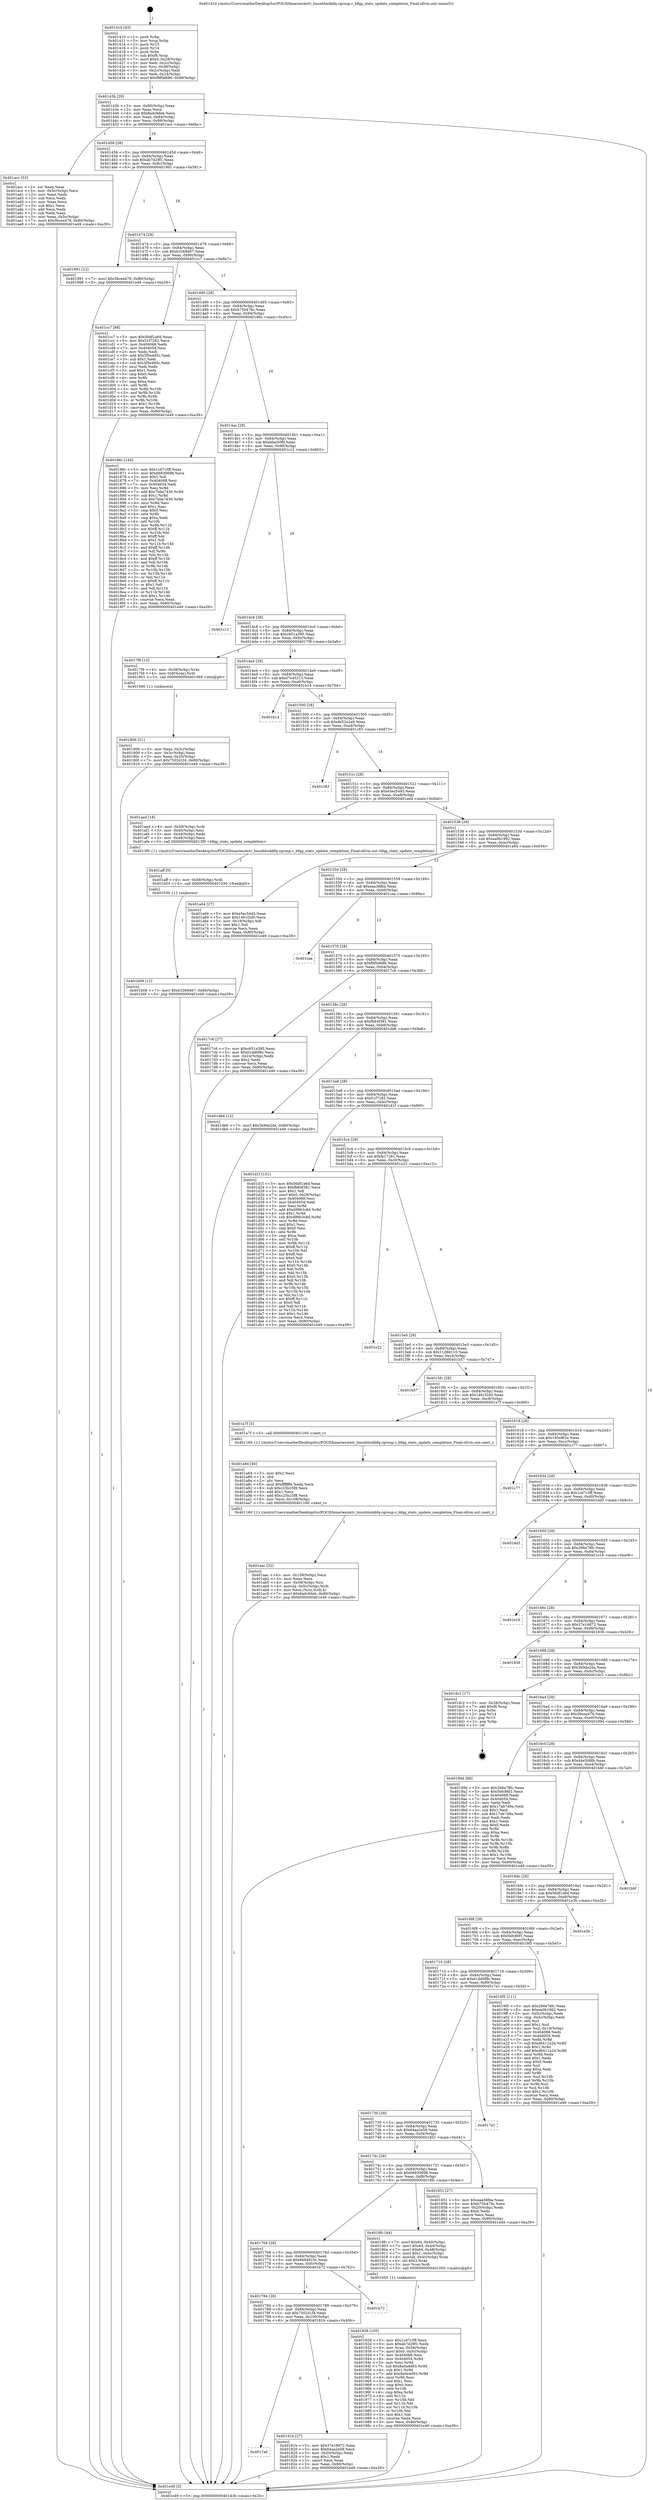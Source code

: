 digraph "0x401410" {
  label = "0x401410 (/mnt/c/Users/mathe/Desktop/tcc/POCII/binaries/extr_linuxblockbfq-cgroup.c_bfqg_stats_update_completion_Final-ollvm.out::main(0))"
  labelloc = "t"
  node[shape=record]

  Entry [label="",width=0.3,height=0.3,shape=circle,fillcolor=black,style=filled]
  "0x40143b" [label="{
     0x40143b [29]\l
     | [instrs]\l
     &nbsp;&nbsp;0x40143b \<+3\>: mov -0x80(%rbp),%eax\l
     &nbsp;&nbsp;0x40143e \<+2\>: mov %eax,%ecx\l
     &nbsp;&nbsp;0x401440 \<+6\>: sub $0x8adc9deb,%ecx\l
     &nbsp;&nbsp;0x401446 \<+6\>: mov %eax,-0x84(%rbp)\l
     &nbsp;&nbsp;0x40144c \<+6\>: mov %ecx,-0x88(%rbp)\l
     &nbsp;&nbsp;0x401452 \<+6\>: je 0000000000401acc \<main+0x6bc\>\l
  }"]
  "0x401acc" [label="{
     0x401acc [33]\l
     | [instrs]\l
     &nbsp;&nbsp;0x401acc \<+2\>: xor %eax,%eax\l
     &nbsp;&nbsp;0x401ace \<+3\>: mov -0x5c(%rbp),%ecx\l
     &nbsp;&nbsp;0x401ad1 \<+2\>: mov %eax,%edx\l
     &nbsp;&nbsp;0x401ad3 \<+2\>: sub %ecx,%edx\l
     &nbsp;&nbsp;0x401ad5 \<+2\>: mov %eax,%ecx\l
     &nbsp;&nbsp;0x401ad7 \<+3\>: sub $0x1,%ecx\l
     &nbsp;&nbsp;0x401ada \<+2\>: add %ecx,%edx\l
     &nbsp;&nbsp;0x401adc \<+2\>: sub %edx,%eax\l
     &nbsp;&nbsp;0x401ade \<+3\>: mov %eax,-0x5c(%rbp)\l
     &nbsp;&nbsp;0x401ae1 \<+7\>: movl $0x3bcea478,-0x80(%rbp)\l
     &nbsp;&nbsp;0x401ae8 \<+5\>: jmp 0000000000401e49 \<main+0xa39\>\l
  }"]
  "0x401458" [label="{
     0x401458 [28]\l
     | [instrs]\l
     &nbsp;&nbsp;0x401458 \<+5\>: jmp 000000000040145d \<main+0x4d\>\l
     &nbsp;&nbsp;0x40145d \<+6\>: mov -0x84(%rbp),%eax\l
     &nbsp;&nbsp;0x401463 \<+5\>: sub $0xab7d29f1,%eax\l
     &nbsp;&nbsp;0x401468 \<+6\>: mov %eax,-0x8c(%rbp)\l
     &nbsp;&nbsp;0x40146e \<+6\>: je 0000000000401991 \<main+0x581\>\l
  }"]
  Exit [label="",width=0.3,height=0.3,shape=circle,fillcolor=black,style=filled,peripheries=2]
  "0x401991" [label="{
     0x401991 [12]\l
     | [instrs]\l
     &nbsp;&nbsp;0x401991 \<+7\>: movl $0x3bcea478,-0x80(%rbp)\l
     &nbsp;&nbsp;0x401998 \<+5\>: jmp 0000000000401e49 \<main+0xa39\>\l
  }"]
  "0x401474" [label="{
     0x401474 [28]\l
     | [instrs]\l
     &nbsp;&nbsp;0x401474 \<+5\>: jmp 0000000000401479 \<main+0x69\>\l
     &nbsp;&nbsp;0x401479 \<+6\>: mov -0x84(%rbp),%eax\l
     &nbsp;&nbsp;0x40147f \<+5\>: sub $0xb3269467,%eax\l
     &nbsp;&nbsp;0x401484 \<+6\>: mov %eax,-0x90(%rbp)\l
     &nbsp;&nbsp;0x40148a \<+6\>: je 0000000000401cc7 \<main+0x8b7\>\l
  }"]
  "0x401b08" [label="{
     0x401b08 [12]\l
     | [instrs]\l
     &nbsp;&nbsp;0x401b08 \<+7\>: movl $0xb3269467,-0x80(%rbp)\l
     &nbsp;&nbsp;0x401b0f \<+5\>: jmp 0000000000401e49 \<main+0xa39\>\l
  }"]
  "0x401cc7" [label="{
     0x401cc7 [88]\l
     | [instrs]\l
     &nbsp;&nbsp;0x401cc7 \<+5\>: mov $0x56df1a6d,%eax\l
     &nbsp;&nbsp;0x401ccc \<+5\>: mov $0x51f7282,%ecx\l
     &nbsp;&nbsp;0x401cd1 \<+7\>: mov 0x404068,%edx\l
     &nbsp;&nbsp;0x401cd8 \<+7\>: mov 0x404054,%esi\l
     &nbsp;&nbsp;0x401cdf \<+2\>: mov %edx,%edi\l
     &nbsp;&nbsp;0x401ce1 \<+6\>: add $0x3f5e495c,%edi\l
     &nbsp;&nbsp;0x401ce7 \<+3\>: sub $0x1,%edi\l
     &nbsp;&nbsp;0x401cea \<+6\>: sub $0x3f5e495c,%edi\l
     &nbsp;&nbsp;0x401cf0 \<+3\>: imul %edi,%edx\l
     &nbsp;&nbsp;0x401cf3 \<+3\>: and $0x1,%edx\l
     &nbsp;&nbsp;0x401cf6 \<+3\>: cmp $0x0,%edx\l
     &nbsp;&nbsp;0x401cf9 \<+4\>: sete %r8b\l
     &nbsp;&nbsp;0x401cfd \<+3\>: cmp $0xa,%esi\l
     &nbsp;&nbsp;0x401d00 \<+4\>: setl %r9b\l
     &nbsp;&nbsp;0x401d04 \<+3\>: mov %r8b,%r10b\l
     &nbsp;&nbsp;0x401d07 \<+3\>: and %r9b,%r10b\l
     &nbsp;&nbsp;0x401d0a \<+3\>: xor %r9b,%r8b\l
     &nbsp;&nbsp;0x401d0d \<+3\>: or %r8b,%r10b\l
     &nbsp;&nbsp;0x401d10 \<+4\>: test $0x1,%r10b\l
     &nbsp;&nbsp;0x401d14 \<+3\>: cmovne %ecx,%eax\l
     &nbsp;&nbsp;0x401d17 \<+3\>: mov %eax,-0x80(%rbp)\l
     &nbsp;&nbsp;0x401d1a \<+5\>: jmp 0000000000401e49 \<main+0xa39\>\l
  }"]
  "0x401490" [label="{
     0x401490 [28]\l
     | [instrs]\l
     &nbsp;&nbsp;0x401490 \<+5\>: jmp 0000000000401495 \<main+0x85\>\l
     &nbsp;&nbsp;0x401495 \<+6\>: mov -0x84(%rbp),%eax\l
     &nbsp;&nbsp;0x40149b \<+5\>: sub $0xb75b478c,%eax\l
     &nbsp;&nbsp;0x4014a0 \<+6\>: mov %eax,-0x94(%rbp)\l
     &nbsp;&nbsp;0x4014a6 \<+6\>: je 000000000040186c \<main+0x45c\>\l
  }"]
  "0x401aff" [label="{
     0x401aff [9]\l
     | [instrs]\l
     &nbsp;&nbsp;0x401aff \<+4\>: mov -0x58(%rbp),%rdi\l
     &nbsp;&nbsp;0x401b03 \<+5\>: call 0000000000401030 \<free@plt\>\l
     | [calls]\l
     &nbsp;&nbsp;0x401030 \{1\} (unknown)\l
  }"]
  "0x40186c" [label="{
     0x40186c [144]\l
     | [instrs]\l
     &nbsp;&nbsp;0x40186c \<+5\>: mov $0x1cd7c3ff,%eax\l
     &nbsp;&nbsp;0x401871 \<+5\>: mov $0x66830698,%ecx\l
     &nbsp;&nbsp;0x401876 \<+2\>: mov $0x1,%dl\l
     &nbsp;&nbsp;0x401878 \<+7\>: mov 0x404068,%esi\l
     &nbsp;&nbsp;0x40187f \<+7\>: mov 0x404054,%edi\l
     &nbsp;&nbsp;0x401886 \<+3\>: mov %esi,%r8d\l
     &nbsp;&nbsp;0x401889 \<+7\>: add $0x7bba7430,%r8d\l
     &nbsp;&nbsp;0x401890 \<+4\>: sub $0x1,%r8d\l
     &nbsp;&nbsp;0x401894 \<+7\>: sub $0x7bba7430,%r8d\l
     &nbsp;&nbsp;0x40189b \<+4\>: imul %r8d,%esi\l
     &nbsp;&nbsp;0x40189f \<+3\>: and $0x1,%esi\l
     &nbsp;&nbsp;0x4018a2 \<+3\>: cmp $0x0,%esi\l
     &nbsp;&nbsp;0x4018a5 \<+4\>: sete %r9b\l
     &nbsp;&nbsp;0x4018a9 \<+3\>: cmp $0xa,%edi\l
     &nbsp;&nbsp;0x4018ac \<+4\>: setl %r10b\l
     &nbsp;&nbsp;0x4018b0 \<+3\>: mov %r9b,%r11b\l
     &nbsp;&nbsp;0x4018b3 \<+4\>: xor $0xff,%r11b\l
     &nbsp;&nbsp;0x4018b7 \<+3\>: mov %r10b,%bl\l
     &nbsp;&nbsp;0x4018ba \<+3\>: xor $0xff,%bl\l
     &nbsp;&nbsp;0x4018bd \<+3\>: xor $0x1,%dl\l
     &nbsp;&nbsp;0x4018c0 \<+3\>: mov %r11b,%r14b\l
     &nbsp;&nbsp;0x4018c3 \<+4\>: and $0xff,%r14b\l
     &nbsp;&nbsp;0x4018c7 \<+3\>: and %dl,%r9b\l
     &nbsp;&nbsp;0x4018ca \<+3\>: mov %bl,%r15b\l
     &nbsp;&nbsp;0x4018cd \<+4\>: and $0xff,%r15b\l
     &nbsp;&nbsp;0x4018d1 \<+3\>: and %dl,%r10b\l
     &nbsp;&nbsp;0x4018d4 \<+3\>: or %r9b,%r14b\l
     &nbsp;&nbsp;0x4018d7 \<+3\>: or %r10b,%r15b\l
     &nbsp;&nbsp;0x4018da \<+3\>: xor %r15b,%r14b\l
     &nbsp;&nbsp;0x4018dd \<+3\>: or %bl,%r11b\l
     &nbsp;&nbsp;0x4018e0 \<+4\>: xor $0xff,%r11b\l
     &nbsp;&nbsp;0x4018e4 \<+3\>: or $0x1,%dl\l
     &nbsp;&nbsp;0x4018e7 \<+3\>: and %dl,%r11b\l
     &nbsp;&nbsp;0x4018ea \<+3\>: or %r11b,%r14b\l
     &nbsp;&nbsp;0x4018ed \<+4\>: test $0x1,%r14b\l
     &nbsp;&nbsp;0x4018f1 \<+3\>: cmovne %ecx,%eax\l
     &nbsp;&nbsp;0x4018f4 \<+3\>: mov %eax,-0x80(%rbp)\l
     &nbsp;&nbsp;0x4018f7 \<+5\>: jmp 0000000000401e49 \<main+0xa39\>\l
  }"]
  "0x4014ac" [label="{
     0x4014ac [28]\l
     | [instrs]\l
     &nbsp;&nbsp;0x4014ac \<+5\>: jmp 00000000004014b1 \<main+0xa1\>\l
     &nbsp;&nbsp;0x4014b1 \<+6\>: mov -0x84(%rbp),%eax\l
     &nbsp;&nbsp;0x4014b7 \<+5\>: sub $0xbfae506f,%eax\l
     &nbsp;&nbsp;0x4014bc \<+6\>: mov %eax,-0x98(%rbp)\l
     &nbsp;&nbsp;0x4014c2 \<+6\>: je 0000000000401c12 \<main+0x802\>\l
  }"]
  "0x401aac" [label="{
     0x401aac [32]\l
     | [instrs]\l
     &nbsp;&nbsp;0x401aac \<+6\>: mov -0x108(%rbp),%ecx\l
     &nbsp;&nbsp;0x401ab2 \<+3\>: imul %eax,%ecx\l
     &nbsp;&nbsp;0x401ab5 \<+4\>: mov -0x58(%rbp),%rsi\l
     &nbsp;&nbsp;0x401ab9 \<+4\>: movslq -0x5c(%rbp),%rdi\l
     &nbsp;&nbsp;0x401abd \<+3\>: mov %ecx,(%rsi,%rdi,4)\l
     &nbsp;&nbsp;0x401ac0 \<+7\>: movl $0x8adc9deb,-0x80(%rbp)\l
     &nbsp;&nbsp;0x401ac7 \<+5\>: jmp 0000000000401e49 \<main+0xa39\>\l
  }"]
  "0x401c12" [label="{
     0x401c12\l
  }", style=dashed]
  "0x4014c8" [label="{
     0x4014c8 [28]\l
     | [instrs]\l
     &nbsp;&nbsp;0x4014c8 \<+5\>: jmp 00000000004014cd \<main+0xbd\>\l
     &nbsp;&nbsp;0x4014cd \<+6\>: mov -0x84(%rbp),%eax\l
     &nbsp;&nbsp;0x4014d3 \<+5\>: sub $0xc651a395,%eax\l
     &nbsp;&nbsp;0x4014d8 \<+6\>: mov %eax,-0x9c(%rbp)\l
     &nbsp;&nbsp;0x4014de \<+6\>: je 00000000004017f9 \<main+0x3e9\>\l
  }"]
  "0x401a84" [label="{
     0x401a84 [40]\l
     | [instrs]\l
     &nbsp;&nbsp;0x401a84 \<+5\>: mov $0x2,%ecx\l
     &nbsp;&nbsp;0x401a89 \<+1\>: cltd\l
     &nbsp;&nbsp;0x401a8a \<+2\>: idiv %ecx\l
     &nbsp;&nbsp;0x401a8c \<+6\>: imul $0xfffffffe,%edx,%ecx\l
     &nbsp;&nbsp;0x401a92 \<+6\>: sub $0xc25b25f8,%ecx\l
     &nbsp;&nbsp;0x401a98 \<+3\>: add $0x1,%ecx\l
     &nbsp;&nbsp;0x401a9b \<+6\>: add $0xc25b25f8,%ecx\l
     &nbsp;&nbsp;0x401aa1 \<+6\>: mov %ecx,-0x108(%rbp)\l
     &nbsp;&nbsp;0x401aa7 \<+5\>: call 0000000000401160 \<next_i\>\l
     | [calls]\l
     &nbsp;&nbsp;0x401160 \{1\} (/mnt/c/Users/mathe/Desktop/tcc/POCII/binaries/extr_linuxblockbfq-cgroup.c_bfqg_stats_update_completion_Final-ollvm.out::next_i)\l
  }"]
  "0x4017f9" [label="{
     0x4017f9 [13]\l
     | [instrs]\l
     &nbsp;&nbsp;0x4017f9 \<+4\>: mov -0x38(%rbp),%rax\l
     &nbsp;&nbsp;0x4017fd \<+4\>: mov 0x8(%rax),%rdi\l
     &nbsp;&nbsp;0x401801 \<+5\>: call 0000000000401060 \<atoi@plt\>\l
     | [calls]\l
     &nbsp;&nbsp;0x401060 \{1\} (unknown)\l
  }"]
  "0x4014e4" [label="{
     0x4014e4 [28]\l
     | [instrs]\l
     &nbsp;&nbsp;0x4014e4 \<+5\>: jmp 00000000004014e9 \<main+0xd9\>\l
     &nbsp;&nbsp;0x4014e9 \<+6\>: mov -0x84(%rbp),%eax\l
     &nbsp;&nbsp;0x4014ef \<+5\>: sub $0xd7e45213,%eax\l
     &nbsp;&nbsp;0x4014f4 \<+6\>: mov %eax,-0xa0(%rbp)\l
     &nbsp;&nbsp;0x4014fa \<+6\>: je 0000000000401b14 \<main+0x704\>\l
  }"]
  "0x401928" [label="{
     0x401928 [105]\l
     | [instrs]\l
     &nbsp;&nbsp;0x401928 \<+5\>: mov $0x1cd7c3ff,%ecx\l
     &nbsp;&nbsp;0x40192d \<+5\>: mov $0xab7d29f1,%edx\l
     &nbsp;&nbsp;0x401932 \<+4\>: mov %rax,-0x58(%rbp)\l
     &nbsp;&nbsp;0x401936 \<+7\>: movl $0x0,-0x5c(%rbp)\l
     &nbsp;&nbsp;0x40193d \<+7\>: mov 0x404068,%esi\l
     &nbsp;&nbsp;0x401944 \<+8\>: mov 0x404054,%r8d\l
     &nbsp;&nbsp;0x40194c \<+3\>: mov %esi,%r9d\l
     &nbsp;&nbsp;0x40194f \<+7\>: sub $0x8a0a4d93,%r9d\l
     &nbsp;&nbsp;0x401956 \<+4\>: sub $0x1,%r9d\l
     &nbsp;&nbsp;0x40195a \<+7\>: add $0x8a0a4d93,%r9d\l
     &nbsp;&nbsp;0x401961 \<+4\>: imul %r9d,%esi\l
     &nbsp;&nbsp;0x401965 \<+3\>: and $0x1,%esi\l
     &nbsp;&nbsp;0x401968 \<+3\>: cmp $0x0,%esi\l
     &nbsp;&nbsp;0x40196b \<+4\>: sete %r10b\l
     &nbsp;&nbsp;0x40196f \<+4\>: cmp $0xa,%r8d\l
     &nbsp;&nbsp;0x401973 \<+4\>: setl %r11b\l
     &nbsp;&nbsp;0x401977 \<+3\>: mov %r10b,%bl\l
     &nbsp;&nbsp;0x40197a \<+3\>: and %r11b,%bl\l
     &nbsp;&nbsp;0x40197d \<+3\>: xor %r11b,%r10b\l
     &nbsp;&nbsp;0x401980 \<+3\>: or %r10b,%bl\l
     &nbsp;&nbsp;0x401983 \<+3\>: test $0x1,%bl\l
     &nbsp;&nbsp;0x401986 \<+3\>: cmovne %edx,%ecx\l
     &nbsp;&nbsp;0x401989 \<+3\>: mov %ecx,-0x80(%rbp)\l
     &nbsp;&nbsp;0x40198c \<+5\>: jmp 0000000000401e49 \<main+0xa39\>\l
  }"]
  "0x401b14" [label="{
     0x401b14\l
  }", style=dashed]
  "0x401500" [label="{
     0x401500 [28]\l
     | [instrs]\l
     &nbsp;&nbsp;0x401500 \<+5\>: jmp 0000000000401505 \<main+0xf5\>\l
     &nbsp;&nbsp;0x401505 \<+6\>: mov -0x84(%rbp),%eax\l
     &nbsp;&nbsp;0x40150b \<+5\>: sub $0xde52a2a9,%eax\l
     &nbsp;&nbsp;0x401510 \<+6\>: mov %eax,-0xa4(%rbp)\l
     &nbsp;&nbsp;0x401516 \<+6\>: je 0000000000401c83 \<main+0x873\>\l
  }"]
  "0x4017a0" [label="{
     0x4017a0\l
  }", style=dashed]
  "0x401c83" [label="{
     0x401c83\l
  }", style=dashed]
  "0x40151c" [label="{
     0x40151c [28]\l
     | [instrs]\l
     &nbsp;&nbsp;0x40151c \<+5\>: jmp 0000000000401521 \<main+0x111\>\l
     &nbsp;&nbsp;0x401521 \<+6\>: mov -0x84(%rbp),%eax\l
     &nbsp;&nbsp;0x401527 \<+5\>: sub $0xe5ec5445,%eax\l
     &nbsp;&nbsp;0x40152c \<+6\>: mov %eax,-0xa8(%rbp)\l
     &nbsp;&nbsp;0x401532 \<+6\>: je 0000000000401aed \<main+0x6dd\>\l
  }"]
  "0x40181b" [label="{
     0x40181b [27]\l
     | [instrs]\l
     &nbsp;&nbsp;0x40181b \<+5\>: mov $0x37e16872,%eax\l
     &nbsp;&nbsp;0x401820 \<+5\>: mov $0x64aa2e58,%ecx\l
     &nbsp;&nbsp;0x401825 \<+3\>: mov -0x20(%rbp),%edx\l
     &nbsp;&nbsp;0x401828 \<+3\>: cmp $0x1,%edx\l
     &nbsp;&nbsp;0x40182b \<+3\>: cmovl %ecx,%eax\l
     &nbsp;&nbsp;0x40182e \<+3\>: mov %eax,-0x80(%rbp)\l
     &nbsp;&nbsp;0x401831 \<+5\>: jmp 0000000000401e49 \<main+0xa39\>\l
  }"]
  "0x401aed" [label="{
     0x401aed [18]\l
     | [instrs]\l
     &nbsp;&nbsp;0x401aed \<+4\>: mov -0x58(%rbp),%rdi\l
     &nbsp;&nbsp;0x401af1 \<+3\>: mov -0x40(%rbp),%esi\l
     &nbsp;&nbsp;0x401af4 \<+3\>: mov -0x44(%rbp),%edx\l
     &nbsp;&nbsp;0x401af7 \<+3\>: mov -0x48(%rbp),%ecx\l
     &nbsp;&nbsp;0x401afa \<+5\>: call 00000000004013f0 \<bfqg_stats_update_completion\>\l
     | [calls]\l
     &nbsp;&nbsp;0x4013f0 \{1\} (/mnt/c/Users/mathe/Desktop/tcc/POCII/binaries/extr_linuxblockbfq-cgroup.c_bfqg_stats_update_completion_Final-ollvm.out::bfqg_stats_update_completion)\l
  }"]
  "0x401538" [label="{
     0x401538 [28]\l
     | [instrs]\l
     &nbsp;&nbsp;0x401538 \<+5\>: jmp 000000000040153d \<main+0x12d\>\l
     &nbsp;&nbsp;0x40153d \<+6\>: mov -0x84(%rbp),%eax\l
     &nbsp;&nbsp;0x401543 \<+5\>: sub $0xea0b1992,%eax\l
     &nbsp;&nbsp;0x401548 \<+6\>: mov %eax,-0xac(%rbp)\l
     &nbsp;&nbsp;0x40154e \<+6\>: je 0000000000401a64 \<main+0x654\>\l
  }"]
  "0x401784" [label="{
     0x401784 [28]\l
     | [instrs]\l
     &nbsp;&nbsp;0x401784 \<+5\>: jmp 0000000000401789 \<main+0x379\>\l
     &nbsp;&nbsp;0x401789 \<+6\>: mov -0x84(%rbp),%eax\l
     &nbsp;&nbsp;0x40178f \<+5\>: sub $0x7502d1f4,%eax\l
     &nbsp;&nbsp;0x401794 \<+6\>: mov %eax,-0x100(%rbp)\l
     &nbsp;&nbsp;0x40179a \<+6\>: je 000000000040181b \<main+0x40b\>\l
  }"]
  "0x401a64" [label="{
     0x401a64 [27]\l
     | [instrs]\l
     &nbsp;&nbsp;0x401a64 \<+5\>: mov $0xe5ec5445,%eax\l
     &nbsp;&nbsp;0x401a69 \<+5\>: mov $0x1461f2d0,%ecx\l
     &nbsp;&nbsp;0x401a6e \<+3\>: mov -0x19(%rbp),%dl\l
     &nbsp;&nbsp;0x401a71 \<+3\>: test $0x1,%dl\l
     &nbsp;&nbsp;0x401a74 \<+3\>: cmovne %ecx,%eax\l
     &nbsp;&nbsp;0x401a77 \<+3\>: mov %eax,-0x80(%rbp)\l
     &nbsp;&nbsp;0x401a7a \<+5\>: jmp 0000000000401e49 \<main+0xa39\>\l
  }"]
  "0x401554" [label="{
     0x401554 [28]\l
     | [instrs]\l
     &nbsp;&nbsp;0x401554 \<+5\>: jmp 0000000000401559 \<main+0x149\>\l
     &nbsp;&nbsp;0x401559 \<+6\>: mov -0x84(%rbp),%eax\l
     &nbsp;&nbsp;0x40155f \<+5\>: sub $0xeaa38fba,%eax\l
     &nbsp;&nbsp;0x401564 \<+6\>: mov %eax,-0xb0(%rbp)\l
     &nbsp;&nbsp;0x40156a \<+6\>: je 0000000000401caa \<main+0x89a\>\l
  }"]
  "0x401b72" [label="{
     0x401b72\l
  }", style=dashed]
  "0x401caa" [label="{
     0x401caa\l
  }", style=dashed]
  "0x401570" [label="{
     0x401570 [28]\l
     | [instrs]\l
     &nbsp;&nbsp;0x401570 \<+5\>: jmp 0000000000401575 \<main+0x165\>\l
     &nbsp;&nbsp;0x401575 \<+6\>: mov -0x84(%rbp),%eax\l
     &nbsp;&nbsp;0x40157b \<+5\>: sub $0xf9f0d686,%eax\l
     &nbsp;&nbsp;0x401580 \<+6\>: mov %eax,-0xb4(%rbp)\l
     &nbsp;&nbsp;0x401586 \<+6\>: je 00000000004017c6 \<main+0x3b6\>\l
  }"]
  "0x401768" [label="{
     0x401768 [28]\l
     | [instrs]\l
     &nbsp;&nbsp;0x401768 \<+5\>: jmp 000000000040176d \<main+0x35d\>\l
     &nbsp;&nbsp;0x40176d \<+6\>: mov -0x84(%rbp),%eax\l
     &nbsp;&nbsp;0x401773 \<+5\>: sub $0x6b04910c,%eax\l
     &nbsp;&nbsp;0x401778 \<+6\>: mov %eax,-0xfc(%rbp)\l
     &nbsp;&nbsp;0x40177e \<+6\>: je 0000000000401b72 \<main+0x762\>\l
  }"]
  "0x4017c6" [label="{
     0x4017c6 [27]\l
     | [instrs]\l
     &nbsp;&nbsp;0x4017c6 \<+5\>: mov $0xc651a395,%eax\l
     &nbsp;&nbsp;0x4017cb \<+5\>: mov $0x61dd0f8c,%ecx\l
     &nbsp;&nbsp;0x4017d0 \<+3\>: mov -0x24(%rbp),%edx\l
     &nbsp;&nbsp;0x4017d3 \<+3\>: cmp $0x2,%edx\l
     &nbsp;&nbsp;0x4017d6 \<+3\>: cmovne %ecx,%eax\l
     &nbsp;&nbsp;0x4017d9 \<+3\>: mov %eax,-0x80(%rbp)\l
     &nbsp;&nbsp;0x4017dc \<+5\>: jmp 0000000000401e49 \<main+0xa39\>\l
  }"]
  "0x40158c" [label="{
     0x40158c [28]\l
     | [instrs]\l
     &nbsp;&nbsp;0x40158c \<+5\>: jmp 0000000000401591 \<main+0x181\>\l
     &nbsp;&nbsp;0x401591 \<+6\>: mov -0x84(%rbp),%eax\l
     &nbsp;&nbsp;0x401597 \<+5\>: sub $0xfb64f381,%eax\l
     &nbsp;&nbsp;0x40159c \<+6\>: mov %eax,-0xb8(%rbp)\l
     &nbsp;&nbsp;0x4015a2 \<+6\>: je 0000000000401db6 \<main+0x9a6\>\l
  }"]
  "0x401e49" [label="{
     0x401e49 [5]\l
     | [instrs]\l
     &nbsp;&nbsp;0x401e49 \<+5\>: jmp 000000000040143b \<main+0x2b\>\l
  }"]
  "0x401410" [label="{
     0x401410 [43]\l
     | [instrs]\l
     &nbsp;&nbsp;0x401410 \<+1\>: push %rbp\l
     &nbsp;&nbsp;0x401411 \<+3\>: mov %rsp,%rbp\l
     &nbsp;&nbsp;0x401414 \<+2\>: push %r15\l
     &nbsp;&nbsp;0x401416 \<+2\>: push %r14\l
     &nbsp;&nbsp;0x401418 \<+1\>: push %rbx\l
     &nbsp;&nbsp;0x401419 \<+7\>: sub $0xf8,%rsp\l
     &nbsp;&nbsp;0x401420 \<+7\>: movl $0x0,-0x28(%rbp)\l
     &nbsp;&nbsp;0x401427 \<+3\>: mov %edi,-0x2c(%rbp)\l
     &nbsp;&nbsp;0x40142a \<+4\>: mov %rsi,-0x38(%rbp)\l
     &nbsp;&nbsp;0x40142e \<+3\>: mov -0x2c(%rbp),%edi\l
     &nbsp;&nbsp;0x401431 \<+3\>: mov %edi,-0x24(%rbp)\l
     &nbsp;&nbsp;0x401434 \<+7\>: movl $0xf9f0d686,-0x80(%rbp)\l
  }"]
  "0x401806" [label="{
     0x401806 [21]\l
     | [instrs]\l
     &nbsp;&nbsp;0x401806 \<+3\>: mov %eax,-0x3c(%rbp)\l
     &nbsp;&nbsp;0x401809 \<+3\>: mov -0x3c(%rbp),%eax\l
     &nbsp;&nbsp;0x40180c \<+3\>: mov %eax,-0x20(%rbp)\l
     &nbsp;&nbsp;0x40180f \<+7\>: movl $0x7502d1f4,-0x80(%rbp)\l
     &nbsp;&nbsp;0x401816 \<+5\>: jmp 0000000000401e49 \<main+0xa39\>\l
  }"]
  "0x4018fc" [label="{
     0x4018fc [44]\l
     | [instrs]\l
     &nbsp;&nbsp;0x4018fc \<+7\>: movl $0x64,-0x40(%rbp)\l
     &nbsp;&nbsp;0x401903 \<+7\>: movl $0x64,-0x44(%rbp)\l
     &nbsp;&nbsp;0x40190a \<+7\>: movl $0x64,-0x48(%rbp)\l
     &nbsp;&nbsp;0x401911 \<+7\>: movl $0x1,-0x4c(%rbp)\l
     &nbsp;&nbsp;0x401918 \<+4\>: movslq -0x4c(%rbp),%rax\l
     &nbsp;&nbsp;0x40191c \<+4\>: shl $0x2,%rax\l
     &nbsp;&nbsp;0x401920 \<+3\>: mov %rax,%rdi\l
     &nbsp;&nbsp;0x401923 \<+5\>: call 0000000000401050 \<malloc@plt\>\l
     | [calls]\l
     &nbsp;&nbsp;0x401050 \{1\} (unknown)\l
  }"]
  "0x401db6" [label="{
     0x401db6 [12]\l
     | [instrs]\l
     &nbsp;&nbsp;0x401db6 \<+7\>: movl $0x3b9da2da,-0x80(%rbp)\l
     &nbsp;&nbsp;0x401dbd \<+5\>: jmp 0000000000401e49 \<main+0xa39\>\l
  }"]
  "0x4015a8" [label="{
     0x4015a8 [28]\l
     | [instrs]\l
     &nbsp;&nbsp;0x4015a8 \<+5\>: jmp 00000000004015ad \<main+0x19d\>\l
     &nbsp;&nbsp;0x4015ad \<+6\>: mov -0x84(%rbp),%eax\l
     &nbsp;&nbsp;0x4015b3 \<+5\>: sub $0x51f7282,%eax\l
     &nbsp;&nbsp;0x4015b8 \<+6\>: mov %eax,-0xbc(%rbp)\l
     &nbsp;&nbsp;0x4015be \<+6\>: je 0000000000401d1f \<main+0x90f\>\l
  }"]
  "0x40174c" [label="{
     0x40174c [28]\l
     | [instrs]\l
     &nbsp;&nbsp;0x40174c \<+5\>: jmp 0000000000401751 \<main+0x341\>\l
     &nbsp;&nbsp;0x401751 \<+6\>: mov -0x84(%rbp),%eax\l
     &nbsp;&nbsp;0x401757 \<+5\>: sub $0x66830698,%eax\l
     &nbsp;&nbsp;0x40175c \<+6\>: mov %eax,-0xf8(%rbp)\l
     &nbsp;&nbsp;0x401762 \<+6\>: je 00000000004018fc \<main+0x4ec\>\l
  }"]
  "0x401d1f" [label="{
     0x401d1f [151]\l
     | [instrs]\l
     &nbsp;&nbsp;0x401d1f \<+5\>: mov $0x56df1a6d,%eax\l
     &nbsp;&nbsp;0x401d24 \<+5\>: mov $0xfb64f381,%ecx\l
     &nbsp;&nbsp;0x401d29 \<+2\>: mov $0x1,%dl\l
     &nbsp;&nbsp;0x401d2b \<+7\>: movl $0x0,-0x28(%rbp)\l
     &nbsp;&nbsp;0x401d32 \<+7\>: mov 0x404068,%esi\l
     &nbsp;&nbsp;0x401d39 \<+7\>: mov 0x404054,%edi\l
     &nbsp;&nbsp;0x401d40 \<+3\>: mov %esi,%r8d\l
     &nbsp;&nbsp;0x401d43 \<+7\>: add $0xd99b3c8d,%r8d\l
     &nbsp;&nbsp;0x401d4a \<+4\>: sub $0x1,%r8d\l
     &nbsp;&nbsp;0x401d4e \<+7\>: sub $0xd99b3c8d,%r8d\l
     &nbsp;&nbsp;0x401d55 \<+4\>: imul %r8d,%esi\l
     &nbsp;&nbsp;0x401d59 \<+3\>: and $0x1,%esi\l
     &nbsp;&nbsp;0x401d5c \<+3\>: cmp $0x0,%esi\l
     &nbsp;&nbsp;0x401d5f \<+4\>: sete %r9b\l
     &nbsp;&nbsp;0x401d63 \<+3\>: cmp $0xa,%edi\l
     &nbsp;&nbsp;0x401d66 \<+4\>: setl %r10b\l
     &nbsp;&nbsp;0x401d6a \<+3\>: mov %r9b,%r11b\l
     &nbsp;&nbsp;0x401d6d \<+4\>: xor $0xff,%r11b\l
     &nbsp;&nbsp;0x401d71 \<+3\>: mov %r10b,%bl\l
     &nbsp;&nbsp;0x401d74 \<+3\>: xor $0xff,%bl\l
     &nbsp;&nbsp;0x401d77 \<+3\>: xor $0x0,%dl\l
     &nbsp;&nbsp;0x401d7a \<+3\>: mov %r11b,%r14b\l
     &nbsp;&nbsp;0x401d7d \<+4\>: and $0x0,%r14b\l
     &nbsp;&nbsp;0x401d81 \<+3\>: and %dl,%r9b\l
     &nbsp;&nbsp;0x401d84 \<+3\>: mov %bl,%r15b\l
     &nbsp;&nbsp;0x401d87 \<+4\>: and $0x0,%r15b\l
     &nbsp;&nbsp;0x401d8b \<+3\>: and %dl,%r10b\l
     &nbsp;&nbsp;0x401d8e \<+3\>: or %r9b,%r14b\l
     &nbsp;&nbsp;0x401d91 \<+3\>: or %r10b,%r15b\l
     &nbsp;&nbsp;0x401d94 \<+3\>: xor %r15b,%r14b\l
     &nbsp;&nbsp;0x401d97 \<+3\>: or %bl,%r11b\l
     &nbsp;&nbsp;0x401d9a \<+4\>: xor $0xff,%r11b\l
     &nbsp;&nbsp;0x401d9e \<+3\>: or $0x0,%dl\l
     &nbsp;&nbsp;0x401da1 \<+3\>: and %dl,%r11b\l
     &nbsp;&nbsp;0x401da4 \<+3\>: or %r11b,%r14b\l
     &nbsp;&nbsp;0x401da7 \<+4\>: test $0x1,%r14b\l
     &nbsp;&nbsp;0x401dab \<+3\>: cmovne %ecx,%eax\l
     &nbsp;&nbsp;0x401dae \<+3\>: mov %eax,-0x80(%rbp)\l
     &nbsp;&nbsp;0x401db1 \<+5\>: jmp 0000000000401e49 \<main+0xa39\>\l
  }"]
  "0x4015c4" [label="{
     0x4015c4 [28]\l
     | [instrs]\l
     &nbsp;&nbsp;0x4015c4 \<+5\>: jmp 00000000004015c9 \<main+0x1b9\>\l
     &nbsp;&nbsp;0x4015c9 \<+6\>: mov -0x84(%rbp),%eax\l
     &nbsp;&nbsp;0x4015cf \<+5\>: sub $0xfe17261,%eax\l
     &nbsp;&nbsp;0x4015d4 \<+6\>: mov %eax,-0xc0(%rbp)\l
     &nbsp;&nbsp;0x4015da \<+6\>: je 0000000000401e22 \<main+0xa12\>\l
  }"]
  "0x401851" [label="{
     0x401851 [27]\l
     | [instrs]\l
     &nbsp;&nbsp;0x401851 \<+5\>: mov $0xeaa38fba,%eax\l
     &nbsp;&nbsp;0x401856 \<+5\>: mov $0xb75b478c,%ecx\l
     &nbsp;&nbsp;0x40185b \<+3\>: mov -0x20(%rbp),%edx\l
     &nbsp;&nbsp;0x40185e \<+3\>: cmp $0x0,%edx\l
     &nbsp;&nbsp;0x401861 \<+3\>: cmove %ecx,%eax\l
     &nbsp;&nbsp;0x401864 \<+3\>: mov %eax,-0x80(%rbp)\l
     &nbsp;&nbsp;0x401867 \<+5\>: jmp 0000000000401e49 \<main+0xa39\>\l
  }"]
  "0x401e22" [label="{
     0x401e22\l
  }", style=dashed]
  "0x4015e0" [label="{
     0x4015e0 [28]\l
     | [instrs]\l
     &nbsp;&nbsp;0x4015e0 \<+5\>: jmp 00000000004015e5 \<main+0x1d5\>\l
     &nbsp;&nbsp;0x4015e5 \<+6\>: mov -0x84(%rbp),%eax\l
     &nbsp;&nbsp;0x4015eb \<+5\>: sub $0x11d66110,%eax\l
     &nbsp;&nbsp;0x4015f0 \<+6\>: mov %eax,-0xc4(%rbp)\l
     &nbsp;&nbsp;0x4015f6 \<+6\>: je 0000000000401b57 \<main+0x747\>\l
  }"]
  "0x401730" [label="{
     0x401730 [28]\l
     | [instrs]\l
     &nbsp;&nbsp;0x401730 \<+5\>: jmp 0000000000401735 \<main+0x325\>\l
     &nbsp;&nbsp;0x401735 \<+6\>: mov -0x84(%rbp),%eax\l
     &nbsp;&nbsp;0x40173b \<+5\>: sub $0x64aa2e58,%eax\l
     &nbsp;&nbsp;0x401740 \<+6\>: mov %eax,-0xf4(%rbp)\l
     &nbsp;&nbsp;0x401746 \<+6\>: je 0000000000401851 \<main+0x441\>\l
  }"]
  "0x401b57" [label="{
     0x401b57\l
  }", style=dashed]
  "0x4015fc" [label="{
     0x4015fc [28]\l
     | [instrs]\l
     &nbsp;&nbsp;0x4015fc \<+5\>: jmp 0000000000401601 \<main+0x1f1\>\l
     &nbsp;&nbsp;0x401601 \<+6\>: mov -0x84(%rbp),%eax\l
     &nbsp;&nbsp;0x401607 \<+5\>: sub $0x1461f2d0,%eax\l
     &nbsp;&nbsp;0x40160c \<+6\>: mov %eax,-0xc8(%rbp)\l
     &nbsp;&nbsp;0x401612 \<+6\>: je 0000000000401a7f \<main+0x66f\>\l
  }"]
  "0x4017e1" [label="{
     0x4017e1\l
  }", style=dashed]
  "0x401a7f" [label="{
     0x401a7f [5]\l
     | [instrs]\l
     &nbsp;&nbsp;0x401a7f \<+5\>: call 0000000000401160 \<next_i\>\l
     | [calls]\l
     &nbsp;&nbsp;0x401160 \{1\} (/mnt/c/Users/mathe/Desktop/tcc/POCII/binaries/extr_linuxblockbfq-cgroup.c_bfqg_stats_update_completion_Final-ollvm.out::next_i)\l
  }"]
  "0x401618" [label="{
     0x401618 [28]\l
     | [instrs]\l
     &nbsp;&nbsp;0x401618 \<+5\>: jmp 000000000040161d \<main+0x20d\>\l
     &nbsp;&nbsp;0x40161d \<+6\>: mov -0x84(%rbp),%eax\l
     &nbsp;&nbsp;0x401623 \<+5\>: sub $0x195ef62e,%eax\l
     &nbsp;&nbsp;0x401628 \<+6\>: mov %eax,-0xcc(%rbp)\l
     &nbsp;&nbsp;0x40162e \<+6\>: je 0000000000401c77 \<main+0x867\>\l
  }"]
  "0x401714" [label="{
     0x401714 [28]\l
     | [instrs]\l
     &nbsp;&nbsp;0x401714 \<+5\>: jmp 0000000000401719 \<main+0x309\>\l
     &nbsp;&nbsp;0x401719 \<+6\>: mov -0x84(%rbp),%eax\l
     &nbsp;&nbsp;0x40171f \<+5\>: sub $0x61dd0f8c,%eax\l
     &nbsp;&nbsp;0x401724 \<+6\>: mov %eax,-0xf0(%rbp)\l
     &nbsp;&nbsp;0x40172a \<+6\>: je 00000000004017e1 \<main+0x3d1\>\l
  }"]
  "0x401c77" [label="{
     0x401c77\l
  }", style=dashed]
  "0x401634" [label="{
     0x401634 [28]\l
     | [instrs]\l
     &nbsp;&nbsp;0x401634 \<+5\>: jmp 0000000000401639 \<main+0x229\>\l
     &nbsp;&nbsp;0x401639 \<+6\>: mov -0x84(%rbp),%eax\l
     &nbsp;&nbsp;0x40163f \<+5\>: sub $0x1cd7c3ff,%eax\l
     &nbsp;&nbsp;0x401644 \<+6\>: mov %eax,-0xd0(%rbp)\l
     &nbsp;&nbsp;0x40164a \<+6\>: je 0000000000401dd3 \<main+0x9c3\>\l
  }"]
  "0x4019f5" [label="{
     0x4019f5 [111]\l
     | [instrs]\l
     &nbsp;&nbsp;0x4019f5 \<+5\>: mov $0x266e78fc,%eax\l
     &nbsp;&nbsp;0x4019fa \<+5\>: mov $0xea0b1992,%ecx\l
     &nbsp;&nbsp;0x4019ff \<+3\>: mov -0x5c(%rbp),%edx\l
     &nbsp;&nbsp;0x401a02 \<+3\>: cmp -0x4c(%rbp),%edx\l
     &nbsp;&nbsp;0x401a05 \<+4\>: setl %sil\l
     &nbsp;&nbsp;0x401a09 \<+4\>: and $0x1,%sil\l
     &nbsp;&nbsp;0x401a0d \<+4\>: mov %sil,-0x19(%rbp)\l
     &nbsp;&nbsp;0x401a11 \<+7\>: mov 0x404068,%edx\l
     &nbsp;&nbsp;0x401a18 \<+7\>: mov 0x404054,%edi\l
     &nbsp;&nbsp;0x401a1f \<+3\>: mov %edx,%r8d\l
     &nbsp;&nbsp;0x401a22 \<+7\>: sub $0xd6411a2d,%r8d\l
     &nbsp;&nbsp;0x401a29 \<+4\>: sub $0x1,%r8d\l
     &nbsp;&nbsp;0x401a2d \<+7\>: add $0xd6411a2d,%r8d\l
     &nbsp;&nbsp;0x401a34 \<+4\>: imul %r8d,%edx\l
     &nbsp;&nbsp;0x401a38 \<+3\>: and $0x1,%edx\l
     &nbsp;&nbsp;0x401a3b \<+3\>: cmp $0x0,%edx\l
     &nbsp;&nbsp;0x401a3e \<+4\>: sete %sil\l
     &nbsp;&nbsp;0x401a42 \<+3\>: cmp $0xa,%edi\l
     &nbsp;&nbsp;0x401a45 \<+4\>: setl %r9b\l
     &nbsp;&nbsp;0x401a49 \<+3\>: mov %sil,%r10b\l
     &nbsp;&nbsp;0x401a4c \<+3\>: and %r9b,%r10b\l
     &nbsp;&nbsp;0x401a4f \<+3\>: xor %r9b,%sil\l
     &nbsp;&nbsp;0x401a52 \<+3\>: or %sil,%r10b\l
     &nbsp;&nbsp;0x401a55 \<+4\>: test $0x1,%r10b\l
     &nbsp;&nbsp;0x401a59 \<+3\>: cmovne %ecx,%eax\l
     &nbsp;&nbsp;0x401a5c \<+3\>: mov %eax,-0x80(%rbp)\l
     &nbsp;&nbsp;0x401a5f \<+5\>: jmp 0000000000401e49 \<main+0xa39\>\l
  }"]
  "0x401dd3" [label="{
     0x401dd3\l
  }", style=dashed]
  "0x401650" [label="{
     0x401650 [28]\l
     | [instrs]\l
     &nbsp;&nbsp;0x401650 \<+5\>: jmp 0000000000401655 \<main+0x245\>\l
     &nbsp;&nbsp;0x401655 \<+6\>: mov -0x84(%rbp),%eax\l
     &nbsp;&nbsp;0x40165b \<+5\>: sub $0x266e78fc,%eax\l
     &nbsp;&nbsp;0x401660 \<+6\>: mov %eax,-0xd4(%rbp)\l
     &nbsp;&nbsp;0x401666 \<+6\>: je 0000000000401e16 \<main+0xa06\>\l
  }"]
  "0x4016f8" [label="{
     0x4016f8 [28]\l
     | [instrs]\l
     &nbsp;&nbsp;0x4016f8 \<+5\>: jmp 00000000004016fd \<main+0x2ed\>\l
     &nbsp;&nbsp;0x4016fd \<+6\>: mov -0x84(%rbp),%eax\l
     &nbsp;&nbsp;0x401703 \<+5\>: sub $0x5bfc86f1,%eax\l
     &nbsp;&nbsp;0x401708 \<+6\>: mov %eax,-0xec(%rbp)\l
     &nbsp;&nbsp;0x40170e \<+6\>: je 00000000004019f5 \<main+0x5e5\>\l
  }"]
  "0x401e16" [label="{
     0x401e16\l
  }", style=dashed]
  "0x40166c" [label="{
     0x40166c [28]\l
     | [instrs]\l
     &nbsp;&nbsp;0x40166c \<+5\>: jmp 0000000000401671 \<main+0x261\>\l
     &nbsp;&nbsp;0x401671 \<+6\>: mov -0x84(%rbp),%eax\l
     &nbsp;&nbsp;0x401677 \<+5\>: sub $0x37e16872,%eax\l
     &nbsp;&nbsp;0x40167c \<+6\>: mov %eax,-0xd8(%rbp)\l
     &nbsp;&nbsp;0x401682 \<+6\>: je 0000000000401836 \<main+0x426\>\l
  }"]
  "0x401e3b" [label="{
     0x401e3b\l
  }", style=dashed]
  "0x401836" [label="{
     0x401836\l
  }", style=dashed]
  "0x401688" [label="{
     0x401688 [28]\l
     | [instrs]\l
     &nbsp;&nbsp;0x401688 \<+5\>: jmp 000000000040168d \<main+0x27d\>\l
     &nbsp;&nbsp;0x40168d \<+6\>: mov -0x84(%rbp),%eax\l
     &nbsp;&nbsp;0x401693 \<+5\>: sub $0x3b9da2da,%eax\l
     &nbsp;&nbsp;0x401698 \<+6\>: mov %eax,-0xdc(%rbp)\l
     &nbsp;&nbsp;0x40169e \<+6\>: je 0000000000401dc2 \<main+0x9b2\>\l
  }"]
  "0x4016dc" [label="{
     0x4016dc [28]\l
     | [instrs]\l
     &nbsp;&nbsp;0x4016dc \<+5\>: jmp 00000000004016e1 \<main+0x2d1\>\l
     &nbsp;&nbsp;0x4016e1 \<+6\>: mov -0x84(%rbp),%eax\l
     &nbsp;&nbsp;0x4016e7 \<+5\>: sub $0x56df1a6d,%eax\l
     &nbsp;&nbsp;0x4016ec \<+6\>: mov %eax,-0xe8(%rbp)\l
     &nbsp;&nbsp;0x4016f2 \<+6\>: je 0000000000401e3b \<main+0xa2b\>\l
  }"]
  "0x401dc2" [label="{
     0x401dc2 [17]\l
     | [instrs]\l
     &nbsp;&nbsp;0x401dc2 \<+3\>: mov -0x28(%rbp),%eax\l
     &nbsp;&nbsp;0x401dc5 \<+7\>: add $0xf8,%rsp\l
     &nbsp;&nbsp;0x401dcc \<+1\>: pop %rbx\l
     &nbsp;&nbsp;0x401dcd \<+2\>: pop %r14\l
     &nbsp;&nbsp;0x401dcf \<+2\>: pop %r15\l
     &nbsp;&nbsp;0x401dd1 \<+1\>: pop %rbp\l
     &nbsp;&nbsp;0x401dd2 \<+1\>: ret\l
  }"]
  "0x4016a4" [label="{
     0x4016a4 [28]\l
     | [instrs]\l
     &nbsp;&nbsp;0x4016a4 \<+5\>: jmp 00000000004016a9 \<main+0x299\>\l
     &nbsp;&nbsp;0x4016a9 \<+6\>: mov -0x84(%rbp),%eax\l
     &nbsp;&nbsp;0x4016af \<+5\>: sub $0x3bcea478,%eax\l
     &nbsp;&nbsp;0x4016b4 \<+6\>: mov %eax,-0xe0(%rbp)\l
     &nbsp;&nbsp;0x4016ba \<+6\>: je 000000000040199d \<main+0x58d\>\l
  }"]
  "0x401bbf" [label="{
     0x401bbf\l
  }", style=dashed]
  "0x40199d" [label="{
     0x40199d [88]\l
     | [instrs]\l
     &nbsp;&nbsp;0x40199d \<+5\>: mov $0x266e78fc,%eax\l
     &nbsp;&nbsp;0x4019a2 \<+5\>: mov $0x5bfc86f1,%ecx\l
     &nbsp;&nbsp;0x4019a7 \<+7\>: mov 0x404068,%edx\l
     &nbsp;&nbsp;0x4019ae \<+7\>: mov 0x404054,%esi\l
     &nbsp;&nbsp;0x4019b5 \<+2\>: mov %edx,%edi\l
     &nbsp;&nbsp;0x4019b7 \<+6\>: add $0x17ab7d9a,%edi\l
     &nbsp;&nbsp;0x4019bd \<+3\>: sub $0x1,%edi\l
     &nbsp;&nbsp;0x4019c0 \<+6\>: sub $0x17ab7d9a,%edi\l
     &nbsp;&nbsp;0x4019c6 \<+3\>: imul %edi,%edx\l
     &nbsp;&nbsp;0x4019c9 \<+3\>: and $0x1,%edx\l
     &nbsp;&nbsp;0x4019cc \<+3\>: cmp $0x0,%edx\l
     &nbsp;&nbsp;0x4019cf \<+4\>: sete %r8b\l
     &nbsp;&nbsp;0x4019d3 \<+3\>: cmp $0xa,%esi\l
     &nbsp;&nbsp;0x4019d6 \<+4\>: setl %r9b\l
     &nbsp;&nbsp;0x4019da \<+3\>: mov %r8b,%r10b\l
     &nbsp;&nbsp;0x4019dd \<+3\>: and %r9b,%r10b\l
     &nbsp;&nbsp;0x4019e0 \<+3\>: xor %r9b,%r8b\l
     &nbsp;&nbsp;0x4019e3 \<+3\>: or %r8b,%r10b\l
     &nbsp;&nbsp;0x4019e6 \<+4\>: test $0x1,%r10b\l
     &nbsp;&nbsp;0x4019ea \<+3\>: cmovne %ecx,%eax\l
     &nbsp;&nbsp;0x4019ed \<+3\>: mov %eax,-0x80(%rbp)\l
     &nbsp;&nbsp;0x4019f0 \<+5\>: jmp 0000000000401e49 \<main+0xa39\>\l
  }"]
  "0x4016c0" [label="{
     0x4016c0 [28]\l
     | [instrs]\l
     &nbsp;&nbsp;0x4016c0 \<+5\>: jmp 00000000004016c5 \<main+0x2b5\>\l
     &nbsp;&nbsp;0x4016c5 \<+6\>: mov -0x84(%rbp),%eax\l
     &nbsp;&nbsp;0x4016cb \<+5\>: sub $0x44e30fdb,%eax\l
     &nbsp;&nbsp;0x4016d0 \<+6\>: mov %eax,-0xe4(%rbp)\l
     &nbsp;&nbsp;0x4016d6 \<+6\>: je 0000000000401bbf \<main+0x7af\>\l
  }"]
  Entry -> "0x401410" [label=" 1"]
  "0x40143b" -> "0x401acc" [label=" 1"]
  "0x40143b" -> "0x401458" [label=" 19"]
  "0x401dc2" -> Exit [label=" 1"]
  "0x401458" -> "0x401991" [label=" 1"]
  "0x401458" -> "0x401474" [label=" 18"]
  "0x401db6" -> "0x401e49" [label=" 1"]
  "0x401474" -> "0x401cc7" [label=" 1"]
  "0x401474" -> "0x401490" [label=" 17"]
  "0x401d1f" -> "0x401e49" [label=" 1"]
  "0x401490" -> "0x40186c" [label=" 1"]
  "0x401490" -> "0x4014ac" [label=" 16"]
  "0x401cc7" -> "0x401e49" [label=" 1"]
  "0x4014ac" -> "0x401c12" [label=" 0"]
  "0x4014ac" -> "0x4014c8" [label=" 16"]
  "0x401b08" -> "0x401e49" [label=" 1"]
  "0x4014c8" -> "0x4017f9" [label=" 1"]
  "0x4014c8" -> "0x4014e4" [label=" 15"]
  "0x401aff" -> "0x401b08" [label=" 1"]
  "0x4014e4" -> "0x401b14" [label=" 0"]
  "0x4014e4" -> "0x401500" [label=" 15"]
  "0x401aed" -> "0x401aff" [label=" 1"]
  "0x401500" -> "0x401c83" [label=" 0"]
  "0x401500" -> "0x40151c" [label=" 15"]
  "0x401acc" -> "0x401e49" [label=" 1"]
  "0x40151c" -> "0x401aed" [label=" 1"]
  "0x40151c" -> "0x401538" [label=" 14"]
  "0x401aac" -> "0x401e49" [label=" 1"]
  "0x401538" -> "0x401a64" [label=" 2"]
  "0x401538" -> "0x401554" [label=" 12"]
  "0x401a7f" -> "0x401a84" [label=" 1"]
  "0x401554" -> "0x401caa" [label=" 0"]
  "0x401554" -> "0x401570" [label=" 12"]
  "0x401a64" -> "0x401e49" [label=" 2"]
  "0x401570" -> "0x4017c6" [label=" 1"]
  "0x401570" -> "0x40158c" [label=" 11"]
  "0x4017c6" -> "0x401e49" [label=" 1"]
  "0x401410" -> "0x40143b" [label=" 1"]
  "0x401e49" -> "0x40143b" [label=" 19"]
  "0x4017f9" -> "0x401806" [label=" 1"]
  "0x401806" -> "0x401e49" [label=" 1"]
  "0x40199d" -> "0x401e49" [label=" 2"]
  "0x40158c" -> "0x401db6" [label=" 1"]
  "0x40158c" -> "0x4015a8" [label=" 10"]
  "0x401991" -> "0x401e49" [label=" 1"]
  "0x4015a8" -> "0x401d1f" [label=" 1"]
  "0x4015a8" -> "0x4015c4" [label=" 9"]
  "0x4018fc" -> "0x401928" [label=" 1"]
  "0x4015c4" -> "0x401e22" [label=" 0"]
  "0x4015c4" -> "0x4015e0" [label=" 9"]
  "0x40186c" -> "0x401e49" [label=" 1"]
  "0x4015e0" -> "0x401b57" [label=" 0"]
  "0x4015e0" -> "0x4015fc" [label=" 9"]
  "0x40181b" -> "0x401e49" [label=" 1"]
  "0x4015fc" -> "0x401a7f" [label=" 1"]
  "0x4015fc" -> "0x401618" [label=" 8"]
  "0x401784" -> "0x4017a0" [label=" 0"]
  "0x401618" -> "0x401c77" [label=" 0"]
  "0x401618" -> "0x401634" [label=" 8"]
  "0x401a84" -> "0x401aac" [label=" 1"]
  "0x401634" -> "0x401dd3" [label=" 0"]
  "0x401634" -> "0x401650" [label=" 8"]
  "0x401768" -> "0x401784" [label=" 1"]
  "0x401650" -> "0x401e16" [label=" 0"]
  "0x401650" -> "0x40166c" [label=" 8"]
  "0x4019f5" -> "0x401e49" [label=" 2"]
  "0x40166c" -> "0x401836" [label=" 0"]
  "0x40166c" -> "0x401688" [label=" 8"]
  "0x40174c" -> "0x401768" [label=" 1"]
  "0x401688" -> "0x401dc2" [label=" 1"]
  "0x401688" -> "0x4016a4" [label=" 7"]
  "0x401928" -> "0x401e49" [label=" 1"]
  "0x4016a4" -> "0x40199d" [label=" 2"]
  "0x4016a4" -> "0x4016c0" [label=" 5"]
  "0x401730" -> "0x40174c" [label=" 2"]
  "0x4016c0" -> "0x401bbf" [label=" 0"]
  "0x4016c0" -> "0x4016dc" [label=" 5"]
  "0x40174c" -> "0x4018fc" [label=" 1"]
  "0x4016dc" -> "0x401e3b" [label=" 0"]
  "0x4016dc" -> "0x4016f8" [label=" 5"]
  "0x401768" -> "0x401b72" [label=" 0"]
  "0x4016f8" -> "0x4019f5" [label=" 2"]
  "0x4016f8" -> "0x401714" [label=" 3"]
  "0x401784" -> "0x40181b" [label=" 1"]
  "0x401714" -> "0x4017e1" [label=" 0"]
  "0x401714" -> "0x401730" [label=" 3"]
  "0x401851" -> "0x401e49" [label=" 1"]
  "0x401730" -> "0x401851" [label=" 1"]
}
